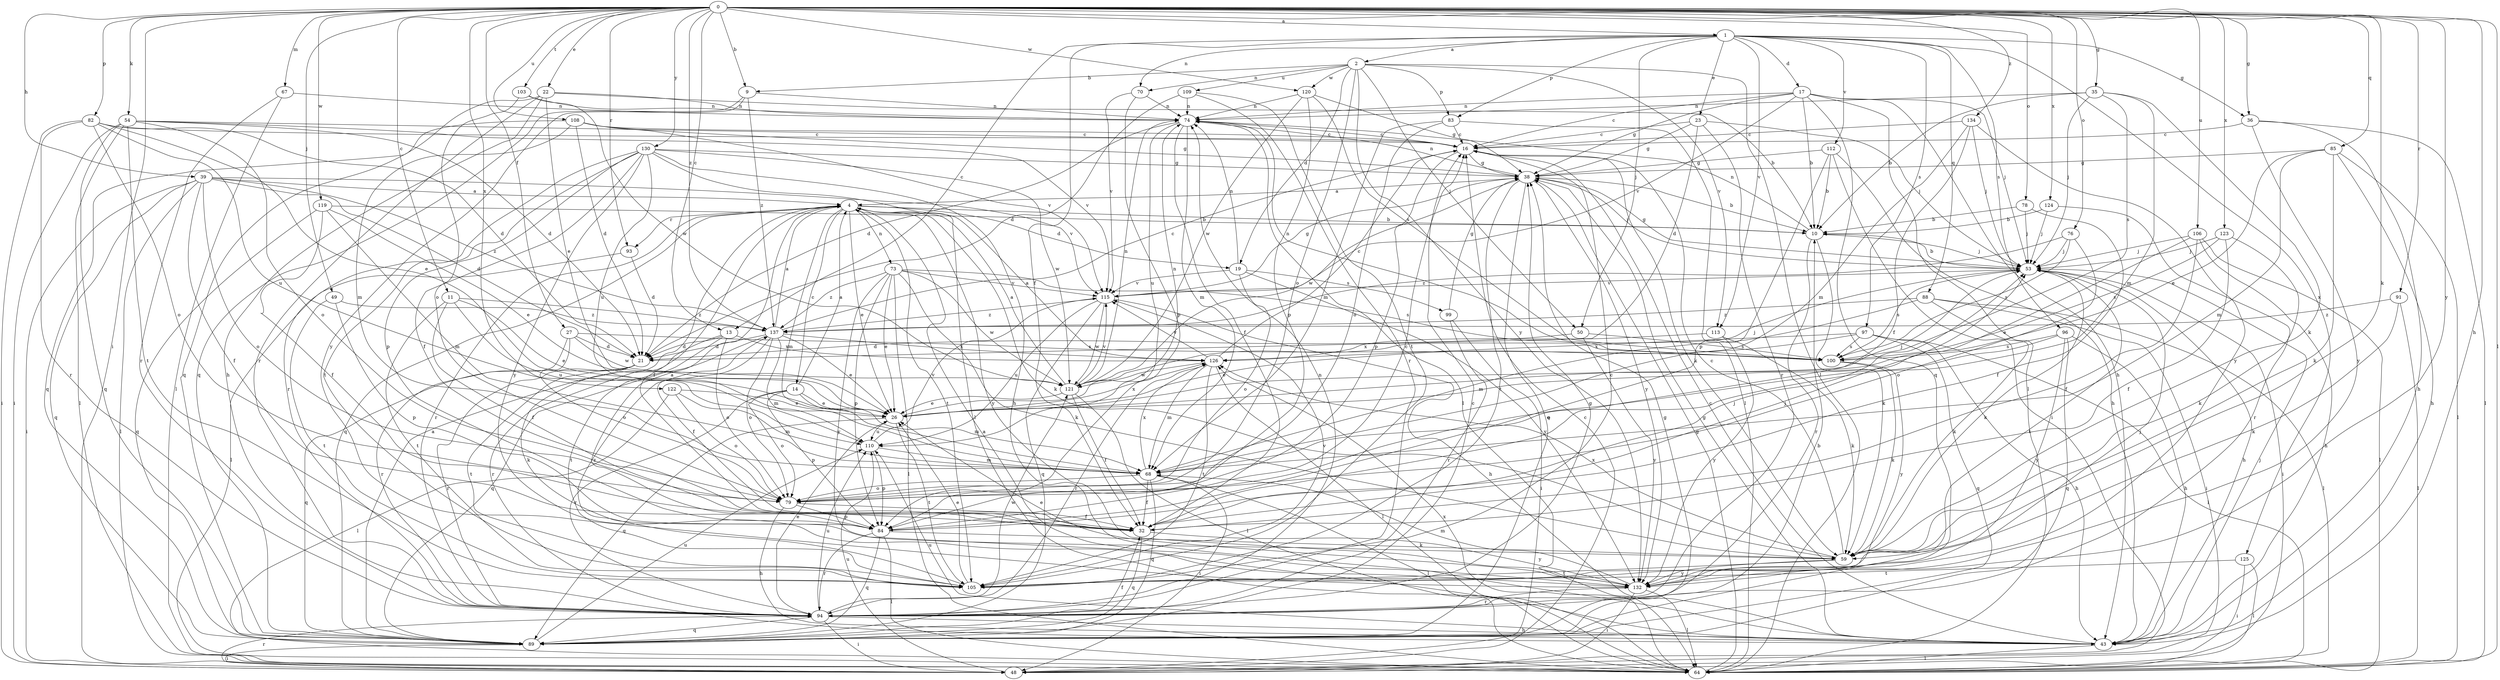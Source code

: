 strict digraph  {
0;
1;
2;
4;
9;
10;
11;
13;
14;
16;
17;
19;
21;
22;
23;
26;
27;
32;
35;
36;
38;
39;
43;
48;
49;
50;
53;
54;
59;
64;
67;
68;
70;
73;
74;
76;
78;
79;
82;
83;
84;
85;
88;
89;
91;
93;
94;
96;
97;
99;
100;
103;
105;
106;
108;
109;
110;
112;
113;
115;
119;
120;
121;
122;
123;
124;
125;
126;
130;
132;
134;
137;
0 -> 1  [label=a];
0 -> 9  [label=b];
0 -> 11  [label=c];
0 -> 13  [label=c];
0 -> 22  [label=e];
0 -> 27  [label=f];
0 -> 35  [label=g];
0 -> 36  [label=g];
0 -> 39  [label=h];
0 -> 43  [label=h];
0 -> 48  [label=i];
0 -> 49  [label=j];
0 -> 54  [label=k];
0 -> 59  [label=k];
0 -> 64  [label=l];
0 -> 67  [label=m];
0 -> 76  [label=o];
0 -> 78  [label=o];
0 -> 82  [label=p];
0 -> 85  [label=q];
0 -> 91  [label=r];
0 -> 93  [label=r];
0 -> 103  [label=t];
0 -> 106  [label=u];
0 -> 108  [label=u];
0 -> 119  [label=w];
0 -> 120  [label=w];
0 -> 122  [label=x];
0 -> 123  [label=x];
0 -> 124  [label=x];
0 -> 130  [label=y];
0 -> 132  [label=y];
0 -> 134  [label=z];
0 -> 137  [label=z];
1 -> 2  [label=a];
1 -> 13  [label=c];
1 -> 17  [label=d];
1 -> 23  [label=e];
1 -> 32  [label=f];
1 -> 36  [label=g];
1 -> 50  [label=j];
1 -> 70  [label=n];
1 -> 83  [label=p];
1 -> 88  [label=q];
1 -> 96  [label=s];
1 -> 97  [label=s];
1 -> 112  [label=v];
1 -> 113  [label=v];
1 -> 125  [label=x];
2 -> 9  [label=b];
2 -> 19  [label=d];
2 -> 50  [label=j];
2 -> 64  [label=l];
2 -> 70  [label=n];
2 -> 79  [label=o];
2 -> 83  [label=p];
2 -> 109  [label=u];
2 -> 113  [label=v];
2 -> 120  [label=w];
2 -> 132  [label=y];
4 -> 10  [label=b];
4 -> 14  [label=c];
4 -> 19  [label=d];
4 -> 26  [label=e];
4 -> 32  [label=f];
4 -> 59  [label=k];
4 -> 68  [label=m];
4 -> 73  [label=n];
4 -> 89  [label=q];
4 -> 93  [label=r];
4 -> 94  [label=r];
4 -> 105  [label=t];
4 -> 132  [label=y];
9 -> 74  [label=n];
9 -> 89  [label=q];
9 -> 132  [label=y];
9 -> 137  [label=z];
10 -> 53  [label=j];
10 -> 59  [label=k];
10 -> 74  [label=n];
10 -> 94  [label=r];
11 -> 26  [label=e];
11 -> 32  [label=f];
11 -> 105  [label=t];
11 -> 110  [label=u];
11 -> 137  [label=z];
13 -> 21  [label=d];
13 -> 79  [label=o];
13 -> 94  [label=r];
13 -> 105  [label=t];
13 -> 126  [label=x];
14 -> 4  [label=a];
14 -> 26  [label=e];
14 -> 68  [label=m];
14 -> 79  [label=o];
14 -> 84  [label=p];
14 -> 94  [label=r];
16 -> 38  [label=g];
16 -> 59  [label=k];
16 -> 84  [label=p];
17 -> 10  [label=b];
17 -> 16  [label=c];
17 -> 38  [label=g];
17 -> 43  [label=h];
17 -> 53  [label=j];
17 -> 64  [label=l];
17 -> 74  [label=n];
17 -> 89  [label=q];
17 -> 115  [label=v];
19 -> 74  [label=n];
19 -> 79  [label=o];
19 -> 99  [label=s];
19 -> 115  [label=v];
19 -> 132  [label=y];
21 -> 59  [label=k];
21 -> 89  [label=q];
21 -> 94  [label=r];
21 -> 105  [label=t];
22 -> 10  [label=b];
22 -> 26  [label=e];
22 -> 43  [label=h];
22 -> 74  [label=n];
22 -> 89  [label=q];
22 -> 94  [label=r];
23 -> 16  [label=c];
23 -> 21  [label=d];
23 -> 38  [label=g];
23 -> 53  [label=j];
23 -> 94  [label=r];
26 -> 53  [label=j];
26 -> 74  [label=n];
26 -> 89  [label=q];
26 -> 105  [label=t];
26 -> 110  [label=u];
26 -> 126  [label=x];
27 -> 21  [label=d];
27 -> 79  [label=o];
27 -> 94  [label=r];
27 -> 100  [label=s];
27 -> 121  [label=w];
32 -> 53  [label=j];
32 -> 89  [label=q];
32 -> 132  [label=y];
35 -> 10  [label=b];
35 -> 53  [label=j];
35 -> 59  [label=k];
35 -> 68  [label=m];
35 -> 74  [label=n];
35 -> 100  [label=s];
36 -> 16  [label=c];
36 -> 43  [label=h];
36 -> 64  [label=l];
36 -> 132  [label=y];
38 -> 4  [label=a];
38 -> 10  [label=b];
38 -> 53  [label=j];
38 -> 74  [label=n];
38 -> 89  [label=q];
38 -> 105  [label=t];
38 -> 121  [label=w];
38 -> 132  [label=y];
39 -> 4  [label=a];
39 -> 21  [label=d];
39 -> 32  [label=f];
39 -> 48  [label=i];
39 -> 64  [label=l];
39 -> 79  [label=o];
39 -> 89  [label=q];
39 -> 115  [label=v];
39 -> 137  [label=z];
43 -> 4  [label=a];
43 -> 16  [label=c];
43 -> 38  [label=g];
43 -> 53  [label=j];
43 -> 64  [label=l];
43 -> 110  [label=u];
48 -> 16  [label=c];
48 -> 94  [label=r];
48 -> 110  [label=u];
49 -> 84  [label=p];
49 -> 105  [label=t];
49 -> 137  [label=z];
50 -> 21  [label=d];
50 -> 100  [label=s];
50 -> 132  [label=y];
53 -> 10  [label=b];
53 -> 38  [label=g];
53 -> 43  [label=h];
53 -> 48  [label=i];
53 -> 59  [label=k];
53 -> 100  [label=s];
53 -> 105  [label=t];
53 -> 115  [label=v];
54 -> 16  [label=c];
54 -> 21  [label=d];
54 -> 48  [label=i];
54 -> 64  [label=l];
54 -> 79  [label=o];
54 -> 89  [label=q];
54 -> 105  [label=t];
54 -> 115  [label=v];
59 -> 16  [label=c];
59 -> 105  [label=t];
59 -> 126  [label=x];
59 -> 132  [label=y];
64 -> 38  [label=g];
64 -> 126  [label=x];
67 -> 64  [label=l];
67 -> 74  [label=n];
67 -> 94  [label=r];
68 -> 32  [label=f];
68 -> 48  [label=i];
68 -> 64  [label=l];
68 -> 79  [label=o];
68 -> 89  [label=q];
68 -> 126  [label=x];
70 -> 74  [label=n];
70 -> 84  [label=p];
70 -> 115  [label=v];
73 -> 26  [label=e];
73 -> 59  [label=k];
73 -> 64  [label=l];
73 -> 84  [label=p];
73 -> 100  [label=s];
73 -> 115  [label=v];
73 -> 121  [label=w];
73 -> 132  [label=y];
73 -> 137  [label=z];
74 -> 16  [label=c];
74 -> 21  [label=d];
74 -> 32  [label=f];
74 -> 64  [label=l];
74 -> 68  [label=m];
74 -> 110  [label=u];
76 -> 53  [label=j];
76 -> 79  [label=o];
76 -> 100  [label=s];
76 -> 137  [label=z];
78 -> 10  [label=b];
78 -> 32  [label=f];
78 -> 53  [label=j];
79 -> 32  [label=f];
79 -> 43  [label=h];
79 -> 84  [label=p];
82 -> 16  [label=c];
82 -> 21  [label=d];
82 -> 26  [label=e];
82 -> 48  [label=i];
82 -> 79  [label=o];
82 -> 94  [label=r];
82 -> 110  [label=u];
83 -> 16  [label=c];
83 -> 64  [label=l];
83 -> 68  [label=m];
83 -> 79  [label=o];
84 -> 4  [label=a];
84 -> 16  [label=c];
84 -> 53  [label=j];
84 -> 59  [label=k];
84 -> 64  [label=l];
84 -> 89  [label=q];
84 -> 94  [label=r];
85 -> 26  [label=e];
85 -> 38  [label=g];
85 -> 43  [label=h];
85 -> 59  [label=k];
85 -> 64  [label=l];
85 -> 68  [label=m];
88 -> 48  [label=i];
88 -> 59  [label=k];
88 -> 64  [label=l];
88 -> 68  [label=m];
88 -> 137  [label=z];
89 -> 4  [label=a];
89 -> 10  [label=b];
89 -> 16  [label=c];
89 -> 32  [label=f];
89 -> 38  [label=g];
89 -> 48  [label=i];
89 -> 110  [label=u];
91 -> 59  [label=k];
91 -> 64  [label=l];
91 -> 137  [label=z];
93 -> 21  [label=d];
93 -> 64  [label=l];
94 -> 26  [label=e];
94 -> 38  [label=g];
94 -> 43  [label=h];
94 -> 48  [label=i];
94 -> 74  [label=n];
94 -> 89  [label=q];
94 -> 110  [label=u];
94 -> 121  [label=w];
96 -> 43  [label=h];
96 -> 79  [label=o];
96 -> 89  [label=q];
96 -> 100  [label=s];
96 -> 132  [label=y];
97 -> 26  [label=e];
97 -> 43  [label=h];
97 -> 64  [label=l];
97 -> 89  [label=q];
97 -> 100  [label=s];
97 -> 126  [label=x];
99 -> 38  [label=g];
99 -> 48  [label=i];
99 -> 94  [label=r];
100 -> 59  [label=k];
100 -> 74  [label=n];
100 -> 132  [label=y];
103 -> 74  [label=n];
103 -> 79  [label=o];
103 -> 121  [label=w];
105 -> 16  [label=c];
105 -> 26  [label=e];
105 -> 53  [label=j];
105 -> 115  [label=v];
105 -> 137  [label=z];
106 -> 26  [label=e];
106 -> 32  [label=f];
106 -> 43  [label=h];
106 -> 53  [label=j];
106 -> 64  [label=l];
108 -> 16  [label=c];
108 -> 21  [label=d];
108 -> 38  [label=g];
108 -> 68  [label=m];
108 -> 89  [label=q];
108 -> 115  [label=v];
109 -> 21  [label=d];
109 -> 74  [label=n];
109 -> 94  [label=r];
109 -> 105  [label=t];
110 -> 68  [label=m];
110 -> 84  [label=p];
110 -> 115  [label=v];
112 -> 10  [label=b];
112 -> 38  [label=g];
112 -> 43  [label=h];
112 -> 48  [label=i];
112 -> 84  [label=p];
113 -> 59  [label=k];
113 -> 126  [label=x];
113 -> 132  [label=y];
115 -> 38  [label=g];
115 -> 43  [label=h];
115 -> 89  [label=q];
115 -> 110  [label=u];
115 -> 121  [label=w];
115 -> 137  [label=z];
119 -> 10  [label=b];
119 -> 26  [label=e];
119 -> 32  [label=f];
119 -> 68  [label=m];
119 -> 89  [label=q];
120 -> 38  [label=g];
120 -> 74  [label=n];
120 -> 84  [label=p];
120 -> 100  [label=s];
120 -> 121  [label=w];
121 -> 4  [label=a];
121 -> 26  [label=e];
121 -> 32  [label=f];
121 -> 53  [label=j];
121 -> 64  [label=l];
121 -> 74  [label=n];
121 -> 115  [label=v];
122 -> 26  [label=e];
122 -> 64  [label=l];
122 -> 68  [label=m];
122 -> 79  [label=o];
123 -> 32  [label=f];
123 -> 53  [label=j];
123 -> 59  [label=k];
123 -> 100  [label=s];
124 -> 10  [label=b];
124 -> 53  [label=j];
124 -> 94  [label=r];
125 -> 48  [label=i];
125 -> 64  [label=l];
125 -> 105  [label=t];
126 -> 4  [label=a];
126 -> 16  [label=c];
126 -> 64  [label=l];
126 -> 68  [label=m];
126 -> 94  [label=r];
126 -> 105  [label=t];
126 -> 115  [label=v];
126 -> 121  [label=w];
130 -> 32  [label=f];
130 -> 38  [label=g];
130 -> 43  [label=h];
130 -> 64  [label=l];
130 -> 84  [label=p];
130 -> 94  [label=r];
130 -> 105  [label=t];
130 -> 110  [label=u];
130 -> 121  [label=w];
130 -> 132  [label=y];
132 -> 26  [label=e];
132 -> 48  [label=i];
132 -> 64  [label=l];
132 -> 68  [label=m];
132 -> 94  [label=r];
134 -> 16  [label=c];
134 -> 32  [label=f];
134 -> 53  [label=j];
134 -> 68  [label=m];
134 -> 132  [label=y];
137 -> 4  [label=a];
137 -> 16  [label=c];
137 -> 21  [label=d];
137 -> 26  [label=e];
137 -> 32  [label=f];
137 -> 68  [label=m];
137 -> 79  [label=o];
137 -> 89  [label=q];
137 -> 126  [label=x];
}
